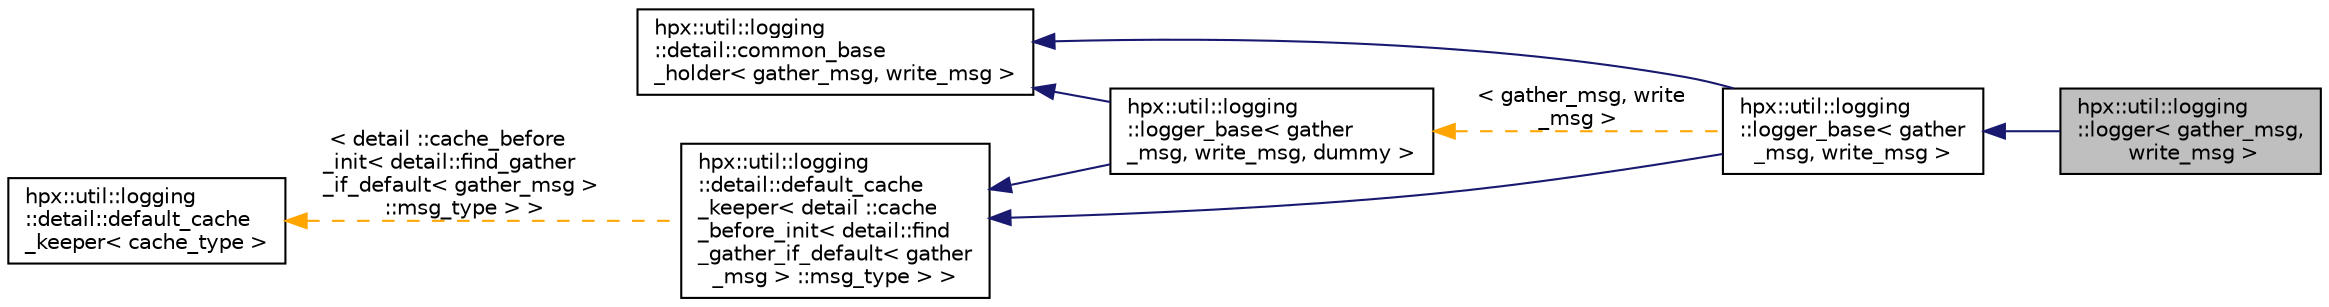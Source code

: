 digraph "hpx::util::logging::logger&lt; gather_msg, write_msg &gt;"
{
  edge [fontname="Helvetica",fontsize="10",labelfontname="Helvetica",labelfontsize="10"];
  node [fontname="Helvetica",fontsize="10",shape=record];
  rankdir="LR";
  Node9 [label="hpx::util::logging\l::logger\< gather_msg,\l write_msg \>",height=0.2,width=0.4,color="black", fillcolor="grey75", style="filled", fontcolor="black"];
  Node10 -> Node9 [dir="back",color="midnightblue",fontsize="10",style="solid",fontname="Helvetica"];
  Node10 [label="hpx::util::logging\l::logger_base\< gather\l_msg, write_msg \>",height=0.2,width=0.4,color="black", fillcolor="white", style="filled",URL="$da/d10/structhpx_1_1util_1_1logging_1_1logger__base.html"];
  Node11 -> Node10 [dir="back",color="midnightblue",fontsize="10",style="solid",fontname="Helvetica"];
  Node11 [label="hpx::util::logging\l::detail::default_cache\l_keeper\< detail ::cache\l_before_init\< detail::find\l_gather_if_default\< gather\l_msg \> ::msg_type \> \>",height=0.2,width=0.4,color="black", fillcolor="white", style="filled",URL="$d6/d40/structhpx_1_1util_1_1logging_1_1detail_1_1default__cache__keeper.html"];
  Node12 -> Node11 [dir="back",color="orange",fontsize="10",style="dashed",label=" \< detail ::cache_before\l_init\< detail::find_gather\l_if_default\< gather_msg \>\l ::msg_type \> \>" ,fontname="Helvetica"];
  Node12 [label="hpx::util::logging\l::detail::default_cache\l_keeper\< cache_type \>",height=0.2,width=0.4,color="black", fillcolor="white", style="filled",URL="$d6/d40/structhpx_1_1util_1_1logging_1_1detail_1_1default__cache__keeper.html",tooltip="default implementation of keeping cache "];
  Node13 -> Node10 [dir="back",color="midnightblue",fontsize="10",style="solid",fontname="Helvetica"];
  Node13 [label="hpx::util::logging\l::detail::common_base\l_holder\< gather_msg, write_msg \>",height=0.2,width=0.4,color="black", fillcolor="white", style="filled",URL="$d2/d5a/structhpx_1_1util_1_1logging_1_1detail_1_1common__base__holder.html"];
  Node14 -> Node10 [dir="back",color="orange",fontsize="10",style="dashed",label=" \< gather_msg, write\l_msg \>" ,fontname="Helvetica"];
  Node14 [label="hpx::util::logging\l::logger_base\< gather\l_msg, write_msg, dummy \>",height=0.2,width=0.4,color="black", fillcolor="white", style="filled",URL="$da/d10/structhpx_1_1util_1_1logging_1_1logger__base.html",tooltip="logger base class. "];
  Node11 -> Node14 [dir="back",color="midnightblue",fontsize="10",style="solid",fontname="Helvetica"];
  Node13 -> Node14 [dir="back",color="midnightblue",fontsize="10",style="solid",fontname="Helvetica"];
}
